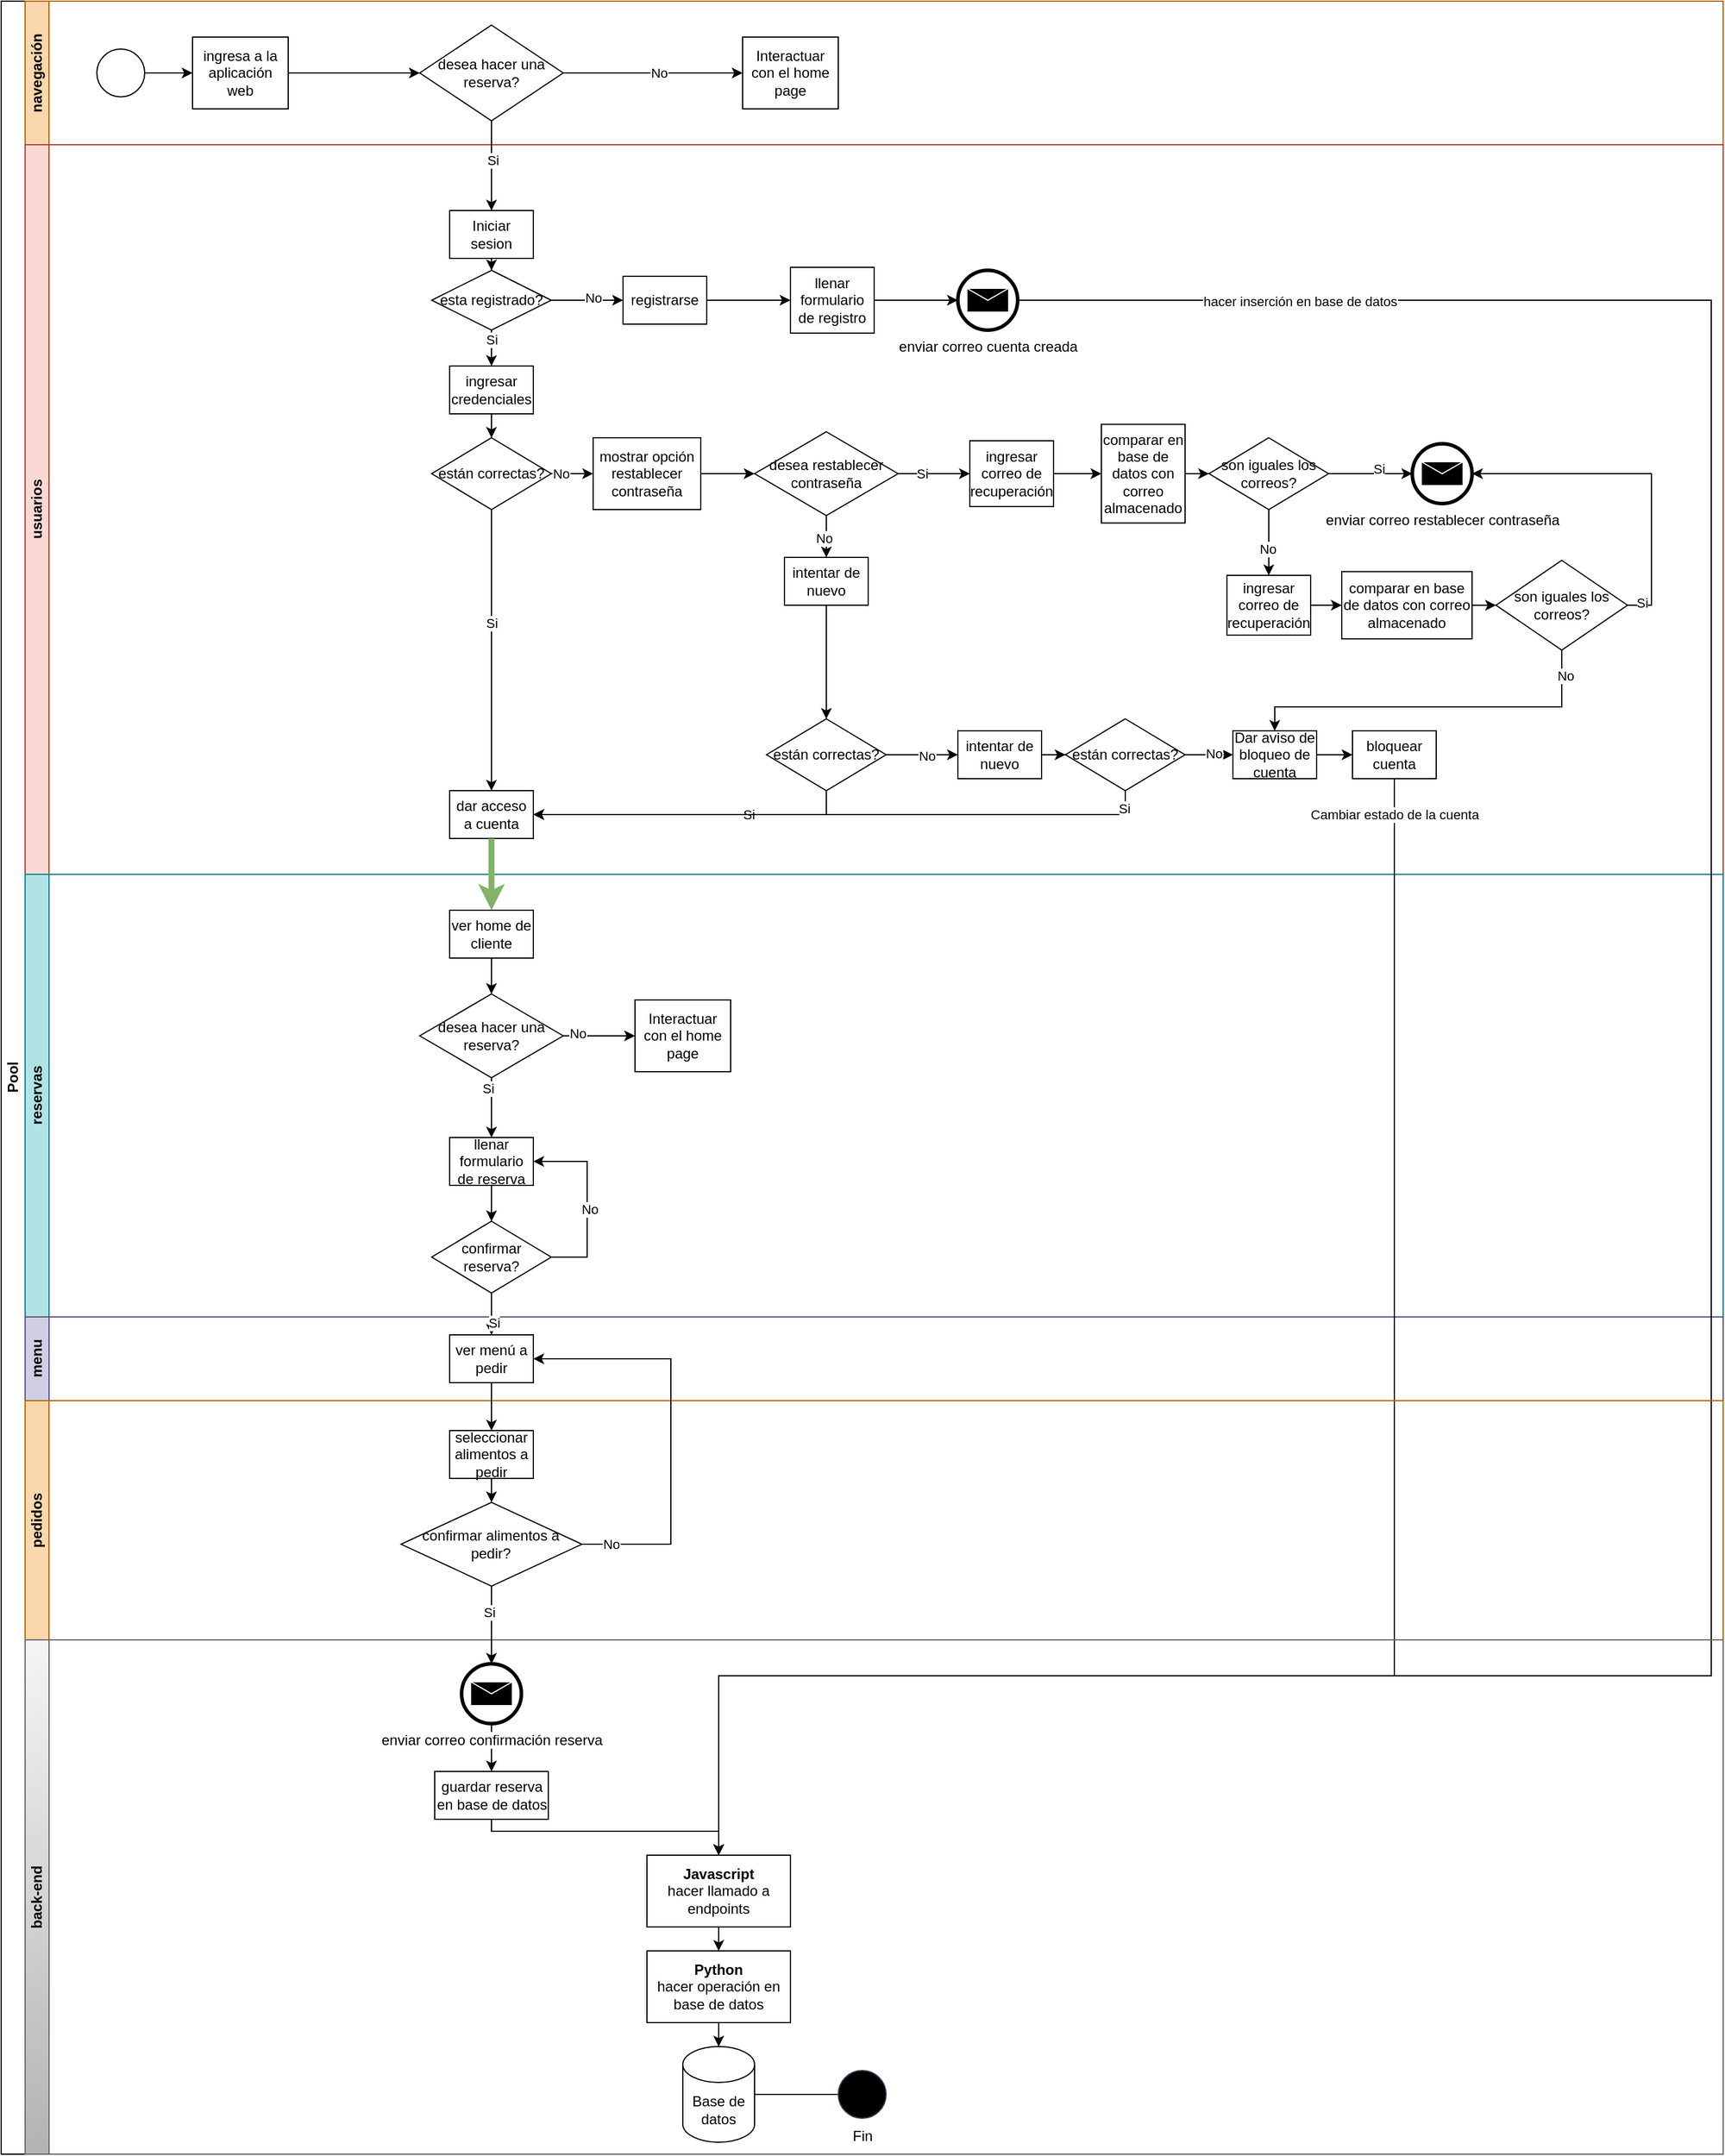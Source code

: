 <mxfile version="28.2.4">
  <diagram id="prtHgNgQTEPvFCAcTncT" name="Page-1">
    <mxGraphModel dx="1426" dy="777" grid="1" gridSize="10" guides="1" tooltips="1" connect="1" arrows="1" fold="1" page="1" pageScale="1" pageWidth="827" pageHeight="1169" math="0" shadow="0">
      <root>
        <mxCell id="0" />
        <mxCell id="1" parent="0" />
        <mxCell id="dNxyNK7c78bLwvsdeMH5-19" value="Pool" style="swimlane;html=1;childLayout=stackLayout;resizeParent=1;resizeParentMax=0;horizontal=0;startSize=20;horizontalStack=0;" parent="1" vertex="1">
          <mxGeometry x="120" y="120" width="1440" height="1800" as="geometry" />
        </mxCell>
        <mxCell id="ywrgJnL7qFkODdHu3iPD-23" value="navegación" style="swimlane;horizontal=0;whiteSpace=wrap;html=1;startSize=20;fillColor=#fad7ac;strokeColor=#b46504;" vertex="1" parent="dNxyNK7c78bLwvsdeMH5-19">
          <mxGeometry x="20" width="1420" height="120" as="geometry" />
        </mxCell>
        <mxCell id="dNxyNK7c78bLwvsdeMH5-23" value="" style="ellipse;whiteSpace=wrap;html=1;" parent="ywrgJnL7qFkODdHu3iPD-23" vertex="1">
          <mxGeometry x="60" y="40" width="40" height="40" as="geometry" />
        </mxCell>
        <mxCell id="aqeAbEM15n-GIASS6CCU-1" value="" style="edgeStyle=orthogonalEdgeStyle;rounded=0;orthogonalLoop=1;jettySize=auto;html=1;endArrow=classic;endFill=1;exitX=1;exitY=0.5;exitDx=0;exitDy=0;entryX=0;entryY=0.5;entryDx=0;entryDy=0;" parent="ywrgJnL7qFkODdHu3iPD-23" source="dNxyNK7c78bLwvsdeMH5-23" target="aqeAbEM15n-GIASS6CCU-2" edge="1">
          <mxGeometry relative="1" as="geometry">
            <mxPoint x="200" y="60" as="sourcePoint" />
            <mxPoint x="260" y="60" as="targetPoint" />
          </mxGeometry>
        </mxCell>
        <mxCell id="aqeAbEM15n-GIASS6CCU-2" value="ingresa a la aplicación web" style="rounded=0;whiteSpace=wrap;html=1;fontFamily=Helvetica;fontSize=12;fontColor=#000000;align=center;" parent="ywrgJnL7qFkODdHu3iPD-23" vertex="1">
          <mxGeometry x="140" y="30" width="80" height="60" as="geometry" />
        </mxCell>
        <mxCell id="aqeAbEM15n-GIASS6CCU-4" value="desea hacer una reserva?" style="rhombus;whiteSpace=wrap;html=1;fontFamily=Helvetica;fontSize=12;fontColor=#000000;align=center;" parent="ywrgJnL7qFkODdHu3iPD-23" vertex="1">
          <mxGeometry x="330" y="20" width="120" height="80" as="geometry" />
        </mxCell>
        <mxCell id="aqeAbEM15n-GIASS6CCU-5" style="edgeStyle=orthogonalEdgeStyle;rounded=0;orthogonalLoop=1;jettySize=auto;html=1;entryX=0;entryY=0.5;entryDx=0;entryDy=0;" parent="ywrgJnL7qFkODdHu3iPD-23" source="aqeAbEM15n-GIASS6CCU-2" target="aqeAbEM15n-GIASS6CCU-4" edge="1">
          <mxGeometry relative="1" as="geometry" />
        </mxCell>
        <mxCell id="aqeAbEM15n-GIASS6CCU-11" value="Interactuar con el home page" style="rounded=0;whiteSpace=wrap;html=1;fontFamily=Helvetica;fontSize=12;fontColor=#000000;align=center;" parent="ywrgJnL7qFkODdHu3iPD-23" vertex="1">
          <mxGeometry x="600" y="30" width="80" height="60" as="geometry" />
        </mxCell>
        <mxCell id="aqeAbEM15n-GIASS6CCU-6" style="edgeStyle=orthogonalEdgeStyle;rounded=0;orthogonalLoop=1;jettySize=auto;html=1;entryX=0;entryY=0.5;entryDx=0;entryDy=0;" parent="ywrgJnL7qFkODdHu3iPD-23" source="aqeAbEM15n-GIASS6CCU-4" edge="1" target="aqeAbEM15n-GIASS6CCU-11">
          <mxGeometry relative="1" as="geometry">
            <mxPoint x="490" y="60" as="targetPoint" />
          </mxGeometry>
        </mxCell>
        <mxCell id="aqeAbEM15n-GIASS6CCU-7" value="No" style="edgeLabel;html=1;align=center;verticalAlign=middle;resizable=0;points=[];" parent="aqeAbEM15n-GIASS6CCU-6" vertex="1" connectable="0">
          <mxGeometry x="0.069" relative="1" as="geometry">
            <mxPoint as="offset" />
          </mxGeometry>
        </mxCell>
        <mxCell id="dNxyNK7c78bLwvsdeMH5-20" value="usuarios" style="swimlane;html=1;startSize=20;horizontal=0;fillColor=#fad9d5;strokeColor=#ae4132;" parent="dNxyNK7c78bLwvsdeMH5-19" vertex="1">
          <mxGeometry x="20" y="120" width="1420" height="610" as="geometry" />
        </mxCell>
        <mxCell id="ywrgJnL7qFkODdHu3iPD-82" value="enviar correo cuenta creada" style="points=[[0.145,0.145,0],[0.5,0,0],[0.855,0.145,0],[1,0.5,0],[0.855,0.855,0],[0.5,1,0],[0.145,0.855,0],[0,0.5,0]];shape=mxgraph.bpmn.event;html=1;verticalLabelPosition=bottom;labelBackgroundColor=#ffffff;verticalAlign=top;align=center;perimeter=ellipsePerimeter;outlineConnect=0;aspect=fixed;outline=end;symbol=message;" vertex="1" parent="dNxyNK7c78bLwvsdeMH5-20">
          <mxGeometry x="780" y="105" width="50" height="50" as="geometry" />
        </mxCell>
        <mxCell id="aqeAbEM15n-GIASS6CCU-24" value="llenar formulario de registro" style="rounded=0;whiteSpace=wrap;html=1;fontFamily=Helvetica;fontSize=12;fontColor=#000000;align=center;" parent="dNxyNK7c78bLwvsdeMH5-20" vertex="1">
          <mxGeometry x="640" y="102.5" width="70" height="55" as="geometry" />
        </mxCell>
        <mxCell id="ywrgJnL7qFkODdHu3iPD-83" style="edgeStyle=orthogonalEdgeStyle;rounded=0;orthogonalLoop=1;jettySize=auto;html=1;entryX=0;entryY=0.5;entryDx=0;entryDy=0;entryPerimeter=0;" edge="1" parent="dNxyNK7c78bLwvsdeMH5-20" source="aqeAbEM15n-GIASS6CCU-24" target="ywrgJnL7qFkODdHu3iPD-82">
          <mxGeometry relative="1" as="geometry" />
        </mxCell>
        <mxCell id="ywrgJnL7qFkODdHu3iPD-134" style="edgeStyle=orthogonalEdgeStyle;rounded=0;orthogonalLoop=1;jettySize=auto;html=1;entryX=0;entryY=0.5;entryDx=0;entryDy=0;" edge="1" parent="dNxyNK7c78bLwvsdeMH5-20" source="aqeAbEM15n-GIASS6CCU-29" target="ywrgJnL7qFkODdHu3iPD-133">
          <mxGeometry relative="1" as="geometry" />
        </mxCell>
        <mxCell id="ywrgJnL7qFkODdHu3iPD-136" style="edgeStyle=orthogonalEdgeStyle;rounded=0;orthogonalLoop=1;jettySize=auto;html=1;entryX=0.5;entryY=0;entryDx=0;entryDy=0;" edge="1" parent="dNxyNK7c78bLwvsdeMH5-20" source="ywrgJnL7qFkODdHu3iPD-133" target="ywrgJnL7qFkODdHu3iPD-135">
          <mxGeometry relative="1" as="geometry" />
        </mxCell>
        <mxCell id="ywrgJnL7qFkODdHu3iPD-137" value="No" style="edgeLabel;html=1;align=center;verticalAlign=middle;resizable=0;points=[];" vertex="1" connectable="0" parent="ywrgJnL7qFkODdHu3iPD-136">
          <mxGeometry x="0.28" y="-2" relative="1" as="geometry">
            <mxPoint as="offset" />
          </mxGeometry>
        </mxCell>
        <mxCell id="ywrgJnL7qFkODdHu3iPD-139" style="edgeStyle=orthogonalEdgeStyle;rounded=0;orthogonalLoop=1;jettySize=auto;html=1;entryX=0;entryY=0.5;entryDx=0;entryDy=0;" edge="1" parent="dNxyNK7c78bLwvsdeMH5-20" source="ywrgJnL7qFkODdHu3iPD-133" target="ywrgJnL7qFkODdHu3iPD-138">
          <mxGeometry relative="1" as="geometry" />
        </mxCell>
        <mxCell id="ywrgJnL7qFkODdHu3iPD-140" value="Si" style="edgeLabel;html=1;align=center;verticalAlign=middle;resizable=0;points=[];" vertex="1" connectable="0" parent="ywrgJnL7qFkODdHu3iPD-139">
          <mxGeometry x="-0.333" relative="1" as="geometry">
            <mxPoint as="offset" />
          </mxGeometry>
        </mxCell>
        <mxCell id="ywrgJnL7qFkODdHu3iPD-133" value="desea restablecer contraseña" style="rhombus;whiteSpace=wrap;html=1;fontFamily=Helvetica;fontSize=12;fontColor=#000000;align=center;" vertex="1" parent="dNxyNK7c78bLwvsdeMH5-20">
          <mxGeometry x="610" y="240" width="120" height="70" as="geometry" />
        </mxCell>
        <mxCell id="ywrgJnL7qFkODdHu3iPD-141" style="edgeStyle=orthogonalEdgeStyle;rounded=0;orthogonalLoop=1;jettySize=auto;html=1;entryX=0.5;entryY=0;entryDx=0;entryDy=0;" edge="1" parent="dNxyNK7c78bLwvsdeMH5-20" source="ywrgJnL7qFkODdHu3iPD-135" target="aqeAbEM15n-GIASS6CCU-30">
          <mxGeometry relative="1" as="geometry" />
        </mxCell>
        <mxCell id="ywrgJnL7qFkODdHu3iPD-135" value="intentar de nuevo" style="rounded=0;whiteSpace=wrap;html=1;fontFamily=Helvetica;fontSize=12;fontColor=#000000;align=center;" vertex="1" parent="dNxyNK7c78bLwvsdeMH5-20">
          <mxGeometry x="635" y="345" width="70" height="40" as="geometry" />
        </mxCell>
        <mxCell id="ywrgJnL7qFkODdHu3iPD-145" style="edgeStyle=orthogonalEdgeStyle;rounded=0;orthogonalLoop=1;jettySize=auto;html=1;entryX=0;entryY=0.5;entryDx=0;entryDy=0;" edge="1" parent="dNxyNK7c78bLwvsdeMH5-20" source="ywrgJnL7qFkODdHu3iPD-138" target="ywrgJnL7qFkODdHu3iPD-144">
          <mxGeometry relative="1" as="geometry" />
        </mxCell>
        <mxCell id="ywrgJnL7qFkODdHu3iPD-138" value="ingresar correo de recuperación" style="rounded=0;whiteSpace=wrap;html=1;fontFamily=Helvetica;fontSize=12;fontColor=#000000;align=center;" vertex="1" parent="dNxyNK7c78bLwvsdeMH5-20">
          <mxGeometry x="790" y="247.5" width="70" height="55" as="geometry" />
        </mxCell>
        <mxCell id="aqeAbEM15n-GIASS6CCU-51" style="edgeStyle=orthogonalEdgeStyle;rounded=0;orthogonalLoop=1;jettySize=auto;html=1;" parent="dNxyNK7c78bLwvsdeMH5-20" source="aqeAbEM15n-GIASS6CCU-30" target="aqeAbEM15n-GIASS6CCU-35" edge="1">
          <mxGeometry relative="1" as="geometry" />
        </mxCell>
        <mxCell id="aqeAbEM15n-GIASS6CCU-52" value="No" style="edgeLabel;html=1;align=center;verticalAlign=middle;resizable=0;points=[];" parent="aqeAbEM15n-GIASS6CCU-51" vertex="1" connectable="0">
          <mxGeometry x="0.112" y="-1" relative="1" as="geometry">
            <mxPoint as="offset" />
          </mxGeometry>
        </mxCell>
        <mxCell id="aqeAbEM15n-GIASS6CCU-34" style="edgeStyle=orthogonalEdgeStyle;rounded=0;orthogonalLoop=1;jettySize=auto;html=1;entryX=0;entryY=0.5;entryDx=0;entryDy=0;" parent="dNxyNK7c78bLwvsdeMH5-20" source="aqeAbEM15n-GIASS6CCU-35" target="aqeAbEM15n-GIASS6CCU-36" edge="1">
          <mxGeometry relative="1" as="geometry" />
        </mxCell>
        <mxCell id="aqeAbEM15n-GIASS6CCU-56" style="edgeStyle=orthogonalEdgeStyle;rounded=0;orthogonalLoop=1;jettySize=auto;html=1;" parent="dNxyNK7c78bLwvsdeMH5-20" source="aqeAbEM15n-GIASS6CCU-36" target="aqeAbEM15n-GIASS6CCU-55" edge="1">
          <mxGeometry relative="1" as="geometry" />
        </mxCell>
        <mxCell id="aqeAbEM15n-GIASS6CCU-57" value="No" style="edgeLabel;html=1;align=center;verticalAlign=middle;resizable=0;points=[];" parent="aqeAbEM15n-GIASS6CCU-56" vertex="1" connectable="0">
          <mxGeometry x="0.191" y="1" relative="1" as="geometry">
            <mxPoint as="offset" />
          </mxGeometry>
        </mxCell>
        <mxCell id="aqeAbEM15n-GIASS6CCU-61" style="edgeStyle=orthogonalEdgeStyle;rounded=0;orthogonalLoop=1;jettySize=auto;html=1;entryX=0;entryY=0.5;entryDx=0;entryDy=0;" parent="dNxyNK7c78bLwvsdeMH5-20" source="aqeAbEM15n-GIASS6CCU-55" target="aqeAbEM15n-GIASS6CCU-60" edge="1">
          <mxGeometry relative="1" as="geometry" />
        </mxCell>
        <mxCell id="aqeAbEM15n-GIASS6CCU-30" value="están correctas?" style="rhombus;whiteSpace=wrap;html=1;fontFamily=Helvetica;fontSize=12;fontColor=#000000;align=center;" parent="dNxyNK7c78bLwvsdeMH5-20" vertex="1">
          <mxGeometry x="620" y="480" width="100" height="60" as="geometry" />
        </mxCell>
        <mxCell id="aqeAbEM15n-GIASS6CCU-35" value="intentar de nuevo" style="rounded=0;whiteSpace=wrap;html=1;fontFamily=Helvetica;fontSize=12;fontColor=#000000;align=center;" parent="dNxyNK7c78bLwvsdeMH5-20" vertex="1">
          <mxGeometry x="780" y="490" width="70" height="40" as="geometry" />
        </mxCell>
        <mxCell id="aqeAbEM15n-GIASS6CCU-36" value="están correctas?" style="rhombus;whiteSpace=wrap;html=1;fontFamily=Helvetica;fontSize=12;fontColor=#000000;align=center;" parent="dNxyNK7c78bLwvsdeMH5-20" vertex="1">
          <mxGeometry x="870" y="480" width="100" height="60" as="geometry" />
        </mxCell>
        <mxCell id="aqeAbEM15n-GIASS6CCU-55" value="Dar aviso de bloqueo de cuenta" style="rounded=0;whiteSpace=wrap;html=1;fontFamily=Helvetica;fontSize=12;fontColor=#000000;align=center;" parent="dNxyNK7c78bLwvsdeMH5-20" vertex="1">
          <mxGeometry x="1010" y="490" width="70" height="40" as="geometry" />
        </mxCell>
        <mxCell id="aqeAbEM15n-GIASS6CCU-60" value="bloquear cuenta" style="rounded=0;whiteSpace=wrap;html=1;fontFamily=Helvetica;fontSize=12;fontColor=#000000;align=center;" parent="dNxyNK7c78bLwvsdeMH5-20" vertex="1">
          <mxGeometry x="1110" y="490" width="70" height="40" as="geometry" />
        </mxCell>
        <mxCell id="aqeAbEM15n-GIASS6CCU-29" value="mostrar opción restablecer contraseña" style="rounded=0;whiteSpace=wrap;html=1;fontFamily=Helvetica;fontSize=12;fontColor=#000000;align=center;" parent="dNxyNK7c78bLwvsdeMH5-20" vertex="1">
          <mxGeometry x="475" y="245" width="90" height="60" as="geometry" />
        </mxCell>
        <mxCell id="aqeAbEM15n-GIASS6CCU-15" style="edgeStyle=orthogonalEdgeStyle;rounded=0;orthogonalLoop=1;jettySize=auto;html=1;entryX=0.5;entryY=0;entryDx=0;entryDy=0;" parent="dNxyNK7c78bLwvsdeMH5-20" source="aqeAbEM15n-GIASS6CCU-12" target="aqeAbEM15n-GIASS6CCU-14" edge="1">
          <mxGeometry relative="1" as="geometry" />
        </mxCell>
        <mxCell id="aqeAbEM15n-GIASS6CCU-12" value="Iniciar sesion" style="rounded=0;whiteSpace=wrap;html=1;fontFamily=Helvetica;fontSize=12;fontColor=#000000;align=center;" parent="dNxyNK7c78bLwvsdeMH5-20" vertex="1">
          <mxGeometry x="355" y="55" width="70" height="40" as="geometry" />
        </mxCell>
        <mxCell id="aqeAbEM15n-GIASS6CCU-16" style="edgeStyle=orthogonalEdgeStyle;rounded=0;orthogonalLoop=1;jettySize=auto;html=1;entryX=0;entryY=0.5;entryDx=0;entryDy=0;" parent="dNxyNK7c78bLwvsdeMH5-20" source="aqeAbEM15n-GIASS6CCU-14" target="aqeAbEM15n-GIASS6CCU-23" edge="1">
          <mxGeometry relative="1" as="geometry">
            <mxPoint x="490" y="130" as="targetPoint" />
          </mxGeometry>
        </mxCell>
        <mxCell id="aqeAbEM15n-GIASS6CCU-17" value="No" style="edgeLabel;html=1;align=center;verticalAlign=middle;resizable=0;points=[];" parent="aqeAbEM15n-GIASS6CCU-16" vertex="1" connectable="0">
          <mxGeometry x="0.158" y="2" relative="1" as="geometry">
            <mxPoint as="offset" />
          </mxGeometry>
        </mxCell>
        <mxCell id="aqeAbEM15n-GIASS6CCU-18" style="edgeStyle=orthogonalEdgeStyle;rounded=0;orthogonalLoop=1;jettySize=auto;html=1;" parent="dNxyNK7c78bLwvsdeMH5-20" source="aqeAbEM15n-GIASS6CCU-14" edge="1">
          <mxGeometry relative="1" as="geometry">
            <mxPoint x="390" y="185.0" as="targetPoint" />
          </mxGeometry>
        </mxCell>
        <mxCell id="aqeAbEM15n-GIASS6CCU-19" value="Si" style="edgeLabel;html=1;align=center;verticalAlign=middle;resizable=0;points=[];" parent="aqeAbEM15n-GIASS6CCU-18" vertex="1" connectable="0">
          <mxGeometry x="-0.499" relative="1" as="geometry">
            <mxPoint as="offset" />
          </mxGeometry>
        </mxCell>
        <mxCell id="aqeAbEM15n-GIASS6CCU-14" value="esta registrado?" style="rhombus;whiteSpace=wrap;html=1;fontFamily=Helvetica;fontSize=12;fontColor=#000000;align=center;" parent="dNxyNK7c78bLwvsdeMH5-20" vertex="1">
          <mxGeometry x="340" y="105" width="100" height="50" as="geometry" />
        </mxCell>
        <mxCell id="aqeAbEM15n-GIASS6CCU-22" style="edgeStyle=orthogonalEdgeStyle;rounded=0;orthogonalLoop=1;jettySize=auto;html=1;entryX=0.5;entryY=0;entryDx=0;entryDy=0;" parent="dNxyNK7c78bLwvsdeMH5-20" source="aqeAbEM15n-GIASS6CCU-20" target="aqeAbEM15n-GIASS6CCU-21" edge="1">
          <mxGeometry relative="1" as="geometry" />
        </mxCell>
        <mxCell id="aqeAbEM15n-GIASS6CCU-20" value="ingresar credenciales" style="rounded=0;whiteSpace=wrap;html=1;fontFamily=Helvetica;fontSize=12;fontColor=#000000;align=center;" parent="dNxyNK7c78bLwvsdeMH5-20" vertex="1">
          <mxGeometry x="355" y="185" width="70" height="40" as="geometry" />
        </mxCell>
        <mxCell id="aqeAbEM15n-GIASS6CCU-21" value="están correctas?" style="rhombus;whiteSpace=wrap;html=1;fontFamily=Helvetica;fontSize=12;fontColor=#000000;align=center;" parent="dNxyNK7c78bLwvsdeMH5-20" vertex="1">
          <mxGeometry x="340" y="245" width="100" height="60" as="geometry" />
        </mxCell>
        <mxCell id="aqeAbEM15n-GIASS6CCU-23" value="registrarse" style="rounded=0;whiteSpace=wrap;html=1;fontFamily=Helvetica;fontSize=12;fontColor=#000000;align=center;" parent="dNxyNK7c78bLwvsdeMH5-20" vertex="1">
          <mxGeometry x="500" y="110" width="70" height="40" as="geometry" />
        </mxCell>
        <mxCell id="aqeAbEM15n-GIASS6CCU-25" style="edgeStyle=orthogonalEdgeStyle;rounded=0;orthogonalLoop=1;jettySize=auto;html=1;entryX=0;entryY=0.5;entryDx=0;entryDy=0;" parent="dNxyNK7c78bLwvsdeMH5-20" source="aqeAbEM15n-GIASS6CCU-23" target="aqeAbEM15n-GIASS6CCU-24" edge="1">
          <mxGeometry relative="1" as="geometry" />
        </mxCell>
        <mxCell id="aqeAbEM15n-GIASS6CCU-48" style="edgeStyle=orthogonalEdgeStyle;rounded=0;orthogonalLoop=1;jettySize=auto;html=1;entryX=0;entryY=0.5;entryDx=0;entryDy=0;" parent="dNxyNK7c78bLwvsdeMH5-20" source="aqeAbEM15n-GIASS6CCU-21" target="aqeAbEM15n-GIASS6CCU-29" edge="1">
          <mxGeometry relative="1" as="geometry" />
        </mxCell>
        <mxCell id="aqeAbEM15n-GIASS6CCU-49" value="No" style="edgeLabel;html=1;align=center;verticalAlign=middle;resizable=0;points=[];" parent="aqeAbEM15n-GIASS6CCU-48" vertex="1" connectable="0">
          <mxGeometry x="-0.656" relative="1" as="geometry">
            <mxPoint as="offset" />
          </mxGeometry>
        </mxCell>
        <mxCell id="ywrgJnL7qFkODdHu3iPD-151" style="edgeStyle=orthogonalEdgeStyle;rounded=0;orthogonalLoop=1;jettySize=auto;html=1;entryX=0;entryY=0.5;entryDx=0;entryDy=0;" edge="1" parent="dNxyNK7c78bLwvsdeMH5-20" source="ywrgJnL7qFkODdHu3iPD-144" target="ywrgJnL7qFkODdHu3iPD-146">
          <mxGeometry relative="1" as="geometry" />
        </mxCell>
        <mxCell id="ywrgJnL7qFkODdHu3iPD-144" value="comparar en base de datos con correo almacenado" style="rounded=0;whiteSpace=wrap;html=1;fontFamily=Helvetica;fontSize=12;fontColor=#000000;align=center;" vertex="1" parent="dNxyNK7c78bLwvsdeMH5-20">
          <mxGeometry x="900" y="233.75" width="70" height="82.5" as="geometry" />
        </mxCell>
        <mxCell id="aqeAbEM15n-GIASS6CCU-43" value="dar acceso a cuenta" style="rounded=0;whiteSpace=wrap;html=1;fontFamily=Helvetica;fontSize=12;fontColor=#000000;align=center;" parent="dNxyNK7c78bLwvsdeMH5-20" vertex="1">
          <mxGeometry x="355" y="540" width="70" height="40" as="geometry" />
        </mxCell>
        <mxCell id="aqeAbEM15n-GIASS6CCU-45" style="edgeStyle=orthogonalEdgeStyle;rounded=0;orthogonalLoop=1;jettySize=auto;html=1;entryX=1;entryY=0.5;entryDx=0;entryDy=0;exitX=0.5;exitY=1;exitDx=0;exitDy=0;" parent="dNxyNK7c78bLwvsdeMH5-20" source="aqeAbEM15n-GIASS6CCU-30" target="aqeAbEM15n-GIASS6CCU-43" edge="1">
          <mxGeometry relative="1" as="geometry">
            <Array as="points">
              <mxPoint x="670" y="560" />
            </Array>
          </mxGeometry>
        </mxCell>
        <mxCell id="aqeAbEM15n-GIASS6CCU-50" value="Si" style="edgeLabel;html=1;align=center;verticalAlign=middle;resizable=0;points=[];" parent="aqeAbEM15n-GIASS6CCU-45" vertex="1" connectable="0">
          <mxGeometry x="-0.359" relative="1" as="geometry">
            <mxPoint as="offset" />
          </mxGeometry>
        </mxCell>
        <mxCell id="aqeAbEM15n-GIASS6CCU-53" style="edgeStyle=orthogonalEdgeStyle;rounded=0;orthogonalLoop=1;jettySize=auto;html=1;entryX=1;entryY=0.5;entryDx=0;entryDy=0;exitX=0.5;exitY=1;exitDx=0;exitDy=0;" parent="dNxyNK7c78bLwvsdeMH5-20" source="aqeAbEM15n-GIASS6CCU-36" target="aqeAbEM15n-GIASS6CCU-43" edge="1">
          <mxGeometry relative="1" as="geometry">
            <Array as="points">
              <mxPoint x="920" y="560" />
            </Array>
          </mxGeometry>
        </mxCell>
        <mxCell id="ywrgJnL7qFkODdHu3iPD-152" value="Si" style="edgeLabel;html=1;align=center;verticalAlign=middle;resizable=0;points=[];" vertex="1" connectable="0" parent="aqeAbEM15n-GIASS6CCU-53">
          <mxGeometry x="-0.943" y="-1" relative="1" as="geometry">
            <mxPoint as="offset" />
          </mxGeometry>
        </mxCell>
        <mxCell id="aqeAbEM15n-GIASS6CCU-46" style="edgeStyle=orthogonalEdgeStyle;rounded=0;orthogonalLoop=1;jettySize=auto;html=1;entryX=0.5;entryY=0;entryDx=0;entryDy=0;" parent="dNxyNK7c78bLwvsdeMH5-20" source="aqeAbEM15n-GIASS6CCU-21" target="aqeAbEM15n-GIASS6CCU-43" edge="1">
          <mxGeometry relative="1" as="geometry" />
        </mxCell>
        <mxCell id="aqeAbEM15n-GIASS6CCU-47" value="Si" style="edgeLabel;html=1;align=center;verticalAlign=middle;resizable=0;points=[];" parent="aqeAbEM15n-GIASS6CCU-46" vertex="1" connectable="0">
          <mxGeometry x="-0.196" relative="1" as="geometry">
            <mxPoint as="offset" />
          </mxGeometry>
        </mxCell>
        <mxCell id="ywrgJnL7qFkODdHu3iPD-154" style="edgeStyle=orthogonalEdgeStyle;rounded=0;orthogonalLoop=1;jettySize=auto;html=1;entryX=0.5;entryY=0;entryDx=0;entryDy=0;" edge="1" parent="dNxyNK7c78bLwvsdeMH5-20" source="ywrgJnL7qFkODdHu3iPD-146" target="ywrgJnL7qFkODdHu3iPD-153">
          <mxGeometry relative="1" as="geometry" />
        </mxCell>
        <mxCell id="ywrgJnL7qFkODdHu3iPD-155" value="No" style="edgeLabel;html=1;align=center;verticalAlign=middle;resizable=0;points=[];" vertex="1" connectable="0" parent="ywrgJnL7qFkODdHu3iPD-154">
          <mxGeometry x="0.2" y="-1" relative="1" as="geometry">
            <mxPoint as="offset" />
          </mxGeometry>
        </mxCell>
        <mxCell id="ywrgJnL7qFkODdHu3iPD-146" value="son iguales los correos?" style="rhombus;whiteSpace=wrap;html=1;fontFamily=Helvetica;fontSize=12;fontColor=#000000;align=center;" vertex="1" parent="dNxyNK7c78bLwvsdeMH5-20">
          <mxGeometry x="990" y="245" width="100" height="60" as="geometry" />
        </mxCell>
        <mxCell id="ywrgJnL7qFkODdHu3iPD-148" value="enviar correo restablecer contraseña" style="points=[[0.145,0.145,0],[0.5,0,0],[0.855,0.145,0],[1,0.5,0],[0.855,0.855,0],[0.5,1,0],[0.145,0.855,0],[0,0.5,0]];shape=mxgraph.bpmn.event;html=1;verticalLabelPosition=bottom;labelBackgroundColor=#ffffff;verticalAlign=top;align=center;perimeter=ellipsePerimeter;outlineConnect=0;aspect=fixed;outline=end;symbol=message;" vertex="1" parent="dNxyNK7c78bLwvsdeMH5-20">
          <mxGeometry x="1160" y="250" width="50" height="50" as="geometry" />
        </mxCell>
        <mxCell id="ywrgJnL7qFkODdHu3iPD-149" style="edgeStyle=orthogonalEdgeStyle;rounded=0;orthogonalLoop=1;jettySize=auto;html=1;entryX=0;entryY=0.5;entryDx=0;entryDy=0;entryPerimeter=0;" edge="1" parent="dNxyNK7c78bLwvsdeMH5-20" source="ywrgJnL7qFkODdHu3iPD-146" target="ywrgJnL7qFkODdHu3iPD-148">
          <mxGeometry relative="1" as="geometry" />
        </mxCell>
        <mxCell id="ywrgJnL7qFkODdHu3iPD-150" value="Si" style="edgeLabel;html=1;align=center;verticalAlign=middle;resizable=0;points=[];" vertex="1" connectable="0" parent="ywrgJnL7qFkODdHu3iPD-149">
          <mxGeometry x="0.2" y="5" relative="1" as="geometry">
            <mxPoint y="1" as="offset" />
          </mxGeometry>
        </mxCell>
        <mxCell id="ywrgJnL7qFkODdHu3iPD-158" style="edgeStyle=orthogonalEdgeStyle;rounded=0;orthogonalLoop=1;jettySize=auto;html=1;entryX=0;entryY=0.5;entryDx=0;entryDy=0;" edge="1" parent="dNxyNK7c78bLwvsdeMH5-20" source="ywrgJnL7qFkODdHu3iPD-153" target="ywrgJnL7qFkODdHu3iPD-157">
          <mxGeometry relative="1" as="geometry" />
        </mxCell>
        <mxCell id="ywrgJnL7qFkODdHu3iPD-153" value="ingresar correo de recuperación" style="rounded=0;whiteSpace=wrap;html=1;fontFamily=Helvetica;fontSize=12;fontColor=#000000;align=center;" vertex="1" parent="dNxyNK7c78bLwvsdeMH5-20">
          <mxGeometry x="1005" y="360" width="70" height="50" as="geometry" />
        </mxCell>
        <mxCell id="ywrgJnL7qFkODdHu3iPD-160" style="edgeStyle=orthogonalEdgeStyle;rounded=0;orthogonalLoop=1;jettySize=auto;html=1;entryX=0;entryY=0.5;entryDx=0;entryDy=0;" edge="1" parent="dNxyNK7c78bLwvsdeMH5-20" source="ywrgJnL7qFkODdHu3iPD-157" target="ywrgJnL7qFkODdHu3iPD-159">
          <mxGeometry relative="1" as="geometry" />
        </mxCell>
        <mxCell id="ywrgJnL7qFkODdHu3iPD-157" value="comparar en base de datos con correo almacenado" style="rounded=0;whiteSpace=wrap;html=1;fontFamily=Helvetica;fontSize=12;fontColor=#000000;align=center;" vertex="1" parent="dNxyNK7c78bLwvsdeMH5-20">
          <mxGeometry x="1101" y="356.87" width="109" height="56.25" as="geometry" />
        </mxCell>
        <mxCell id="ywrgJnL7qFkODdHu3iPD-161" style="edgeStyle=orthogonalEdgeStyle;rounded=0;orthogonalLoop=1;jettySize=auto;html=1;entryX=0.5;entryY=0;entryDx=0;entryDy=0;exitX=0.5;exitY=1;exitDx=0;exitDy=0;" edge="1" parent="dNxyNK7c78bLwvsdeMH5-20" source="ywrgJnL7qFkODdHu3iPD-159" target="aqeAbEM15n-GIASS6CCU-55">
          <mxGeometry relative="1" as="geometry">
            <Array as="points">
              <mxPoint x="1285" y="470" />
              <mxPoint x="1045" y="470" />
            </Array>
          </mxGeometry>
        </mxCell>
        <mxCell id="ywrgJnL7qFkODdHu3iPD-162" value="No" style="edgeLabel;html=1;align=center;verticalAlign=middle;resizable=0;points=[];" vertex="1" connectable="0" parent="ywrgJnL7qFkODdHu3iPD-161">
          <mxGeometry x="-0.861" y="3" relative="1" as="geometry">
            <mxPoint as="offset" />
          </mxGeometry>
        </mxCell>
        <mxCell id="ywrgJnL7qFkODdHu3iPD-159" value="son iguales los correos?" style="rhombus;whiteSpace=wrap;html=1;fontFamily=Helvetica;fontSize=12;fontColor=#000000;align=center;" vertex="1" parent="dNxyNK7c78bLwvsdeMH5-20">
          <mxGeometry x="1230" y="347.49" width="110" height="75.01" as="geometry" />
        </mxCell>
        <mxCell id="ywrgJnL7qFkODdHu3iPD-163" style="edgeStyle=orthogonalEdgeStyle;rounded=0;orthogonalLoop=1;jettySize=auto;html=1;entryX=1;entryY=0.5;entryDx=0;entryDy=0;entryPerimeter=0;exitX=1;exitY=0.5;exitDx=0;exitDy=0;" edge="1" parent="dNxyNK7c78bLwvsdeMH5-20" source="ywrgJnL7qFkODdHu3iPD-159" target="ywrgJnL7qFkODdHu3iPD-148">
          <mxGeometry relative="1" as="geometry">
            <Array as="points">
              <mxPoint x="1360" y="385" />
              <mxPoint x="1360" y="275" />
            </Array>
          </mxGeometry>
        </mxCell>
        <mxCell id="ywrgJnL7qFkODdHu3iPD-164" value="Si" style="edgeLabel;html=1;align=center;verticalAlign=middle;resizable=0;points=[];" vertex="1" connectable="0" parent="ywrgJnL7qFkODdHu3iPD-163">
          <mxGeometry x="-0.918" y="2" relative="1" as="geometry">
            <mxPoint as="offset" />
          </mxGeometry>
        </mxCell>
        <mxCell id="dNxyNK7c78bLwvsdeMH5-21" value="reservas" style="swimlane;html=1;startSize=20;horizontal=0;fillColor=#b0e3e6;strokeColor=#0e8088;" parent="dNxyNK7c78bLwvsdeMH5-19" vertex="1">
          <mxGeometry x="20" y="730" width="1420" height="370" as="geometry" />
        </mxCell>
        <mxCell id="aqeAbEM15n-GIASS6CCU-67" style="edgeStyle=orthogonalEdgeStyle;rounded=0;orthogonalLoop=1;jettySize=auto;html=1;entryX=0;entryY=0.5;entryDx=0;entryDy=0;" parent="dNxyNK7c78bLwvsdeMH5-21" source="aqeAbEM15n-GIASS6CCU-63" target="aqeAbEM15n-GIASS6CCU-66" edge="1">
          <mxGeometry relative="1" as="geometry" />
        </mxCell>
        <mxCell id="ywrgJnL7qFkODdHu3iPD-167" value="No" style="edgeLabel;html=1;align=center;verticalAlign=middle;resizable=0;points=[];" vertex="1" connectable="0" parent="aqeAbEM15n-GIASS6CCU-67">
          <mxGeometry x="-0.6" y="2" relative="1" as="geometry">
            <mxPoint as="offset" />
          </mxGeometry>
        </mxCell>
        <mxCell id="aqeAbEM15n-GIASS6CCU-72" style="edgeStyle=orthogonalEdgeStyle;rounded=0;orthogonalLoop=1;jettySize=auto;html=1;" parent="dNxyNK7c78bLwvsdeMH5-21" source="aqeAbEM15n-GIASS6CCU-63" target="aqeAbEM15n-GIASS6CCU-69" edge="1">
          <mxGeometry relative="1" as="geometry" />
        </mxCell>
        <mxCell id="ywrgJnL7qFkODdHu3iPD-21" value="Si" style="edgeLabel;html=1;align=center;verticalAlign=middle;resizable=0;points=[];" vertex="1" connectable="0" parent="aqeAbEM15n-GIASS6CCU-72">
          <mxGeometry x="-0.64" y="-3" relative="1" as="geometry">
            <mxPoint as="offset" />
          </mxGeometry>
        </mxCell>
        <mxCell id="aqeAbEM15n-GIASS6CCU-63" value="desea hacer una reserva?" style="rhombus;whiteSpace=wrap;html=1;fontFamily=Helvetica;fontSize=12;fontColor=#000000;align=center;" parent="dNxyNK7c78bLwvsdeMH5-21" vertex="1">
          <mxGeometry x="330" y="100" width="120" height="70" as="geometry" />
        </mxCell>
        <mxCell id="aqeAbEM15n-GIASS6CCU-66" value="Interactuar con el home page" style="rounded=0;whiteSpace=wrap;html=1;fontFamily=Helvetica;fontSize=12;fontColor=#000000;align=center;" parent="dNxyNK7c78bLwvsdeMH5-21" vertex="1">
          <mxGeometry x="510" y="105" width="80" height="60" as="geometry" />
        </mxCell>
        <mxCell id="aqeAbEM15n-GIASS6CCU-73" style="edgeStyle=orthogonalEdgeStyle;rounded=0;orthogonalLoop=1;jettySize=auto;html=1;entryX=0.5;entryY=0;entryDx=0;entryDy=0;" parent="dNxyNK7c78bLwvsdeMH5-21" source="aqeAbEM15n-GIASS6CCU-69" target="aqeAbEM15n-GIASS6CCU-71" edge="1">
          <mxGeometry relative="1" as="geometry" />
        </mxCell>
        <mxCell id="aqeAbEM15n-GIASS6CCU-69" value="llenar formulario de reserva" style="rounded=0;whiteSpace=wrap;html=1;fontFamily=Helvetica;fontSize=12;fontColor=#000000;align=center;" parent="dNxyNK7c78bLwvsdeMH5-21" vertex="1">
          <mxGeometry x="355" y="220" width="70" height="40" as="geometry" />
        </mxCell>
        <mxCell id="aqeAbEM15n-GIASS6CCU-74" style="edgeStyle=orthogonalEdgeStyle;rounded=0;orthogonalLoop=1;jettySize=auto;html=1;entryX=1;entryY=0.5;entryDx=0;entryDy=0;" parent="dNxyNK7c78bLwvsdeMH5-21" source="aqeAbEM15n-GIASS6CCU-71" target="aqeAbEM15n-GIASS6CCU-69" edge="1">
          <mxGeometry relative="1" as="geometry">
            <Array as="points">
              <mxPoint x="470" y="320" />
              <mxPoint x="470" y="240" />
            </Array>
          </mxGeometry>
        </mxCell>
        <mxCell id="aqeAbEM15n-GIASS6CCU-75" value="No" style="edgeLabel;html=1;align=center;verticalAlign=middle;resizable=0;points=[];" parent="aqeAbEM15n-GIASS6CCU-74" vertex="1" connectable="0">
          <mxGeometry x="-0.092" y="-2" relative="1" as="geometry">
            <mxPoint as="offset" />
          </mxGeometry>
        </mxCell>
        <mxCell id="aqeAbEM15n-GIASS6CCU-71" value="confirmar reserva?" style="rhombus;whiteSpace=wrap;html=1;fontFamily=Helvetica;fontSize=12;fontColor=#000000;align=center;" parent="dNxyNK7c78bLwvsdeMH5-21" vertex="1">
          <mxGeometry x="340" y="290" width="100" height="60" as="geometry" />
        </mxCell>
        <mxCell id="ywrgJnL7qFkODdHu3iPD-73" style="edgeStyle=orthogonalEdgeStyle;rounded=0;orthogonalLoop=1;jettySize=auto;html=1;entryX=0.5;entryY=0;entryDx=0;entryDy=0;" edge="1" parent="dNxyNK7c78bLwvsdeMH5-21" source="ywrgJnL7qFkODdHu3iPD-72" target="aqeAbEM15n-GIASS6CCU-63">
          <mxGeometry relative="1" as="geometry" />
        </mxCell>
        <mxCell id="ywrgJnL7qFkODdHu3iPD-72" value="ver home de cliente" style="rounded=0;whiteSpace=wrap;html=1;fontFamily=Helvetica;fontSize=12;fontColor=#000000;align=center;" vertex="1" parent="dNxyNK7c78bLwvsdeMH5-21">
          <mxGeometry x="355" y="30" width="70" height="40" as="geometry" />
        </mxCell>
        <mxCell id="dNxyNK7c78bLwvsdeMH5-22" value="menu" style="swimlane;html=1;startSize=20;horizontal=0;fillColor=#d0cee2;strokeColor=#56517e;" parent="dNxyNK7c78bLwvsdeMH5-19" vertex="1">
          <mxGeometry x="20" y="1100" width="1420" height="70" as="geometry" />
        </mxCell>
        <mxCell id="ywrgJnL7qFkODdHu3iPD-2" value="ver menú a pedir" style="rounded=0;whiteSpace=wrap;html=1;fontFamily=Helvetica;fontSize=12;fontColor=#000000;align=center;" vertex="1" parent="dNxyNK7c78bLwvsdeMH5-22">
          <mxGeometry x="355" y="15" width="70" height="40" as="geometry" />
        </mxCell>
        <mxCell id="aqeAbEM15n-GIASS6CCU-89" style="edgeStyle=orthogonalEdgeStyle;rounded=0;orthogonalLoop=1;jettySize=auto;html=1;entryX=0.5;entryY=0;entryDx=0;entryDy=0;" parent="dNxyNK7c78bLwvsdeMH5-19" source="aqeAbEM15n-GIASS6CCU-60" target="ywrgJnL7qFkODdHu3iPD-16" edge="1">
          <mxGeometry relative="1" as="geometry">
            <Array as="points">
              <mxPoint x="1165" y="1400" />
              <mxPoint x="600" y="1400" />
            </Array>
            <mxPoint x="600" y="1150" as="targetPoint" />
          </mxGeometry>
        </mxCell>
        <mxCell id="ywrgJnL7qFkODdHu3iPD-166" value="Cambiar estado de la cuenta" style="edgeLabel;html=1;align=center;verticalAlign=middle;resizable=0;points=[];" vertex="1" connectable="0" parent="aqeAbEM15n-GIASS6CCU-89">
          <mxGeometry x="-0.96" relative="1" as="geometry">
            <mxPoint as="offset" />
          </mxGeometry>
        </mxCell>
        <mxCell id="aqeAbEM15n-GIASS6CCU-91" style="edgeStyle=orthogonalEdgeStyle;rounded=0;orthogonalLoop=1;jettySize=auto;html=1;entryX=0.5;entryY=0;entryDx=0;entryDy=0;exitX=1;exitY=0.5;exitDx=0;exitDy=0;exitPerimeter=0;" parent="dNxyNK7c78bLwvsdeMH5-19" source="ywrgJnL7qFkODdHu3iPD-82" target="ywrgJnL7qFkODdHu3iPD-16" edge="1">
          <mxGeometry relative="1" as="geometry">
            <Array as="points">
              <mxPoint x="1430" y="250" />
              <mxPoint x="1430" y="1400" />
              <mxPoint x="600" y="1400" />
            </Array>
            <mxPoint x="910" y="245" as="sourcePoint" />
            <mxPoint x="600" y="1150" as="targetPoint" />
          </mxGeometry>
        </mxCell>
        <mxCell id="aqeAbEM15n-GIASS6CCU-92" value="hacer inserción en base de datos" style="edgeLabel;html=1;align=center;verticalAlign=middle;resizable=0;points=[];" parent="aqeAbEM15n-GIASS6CCU-91" vertex="1" connectable="0">
          <mxGeometry x="-0.826" y="-1" relative="1" as="geometry">
            <mxPoint as="offset" />
          </mxGeometry>
        </mxCell>
        <mxCell id="ywrgJnL7qFkODdHu3iPD-3" value="pedidos" style="swimlane;horizontal=0;whiteSpace=wrap;html=1;startSize=20;fillColor=#fad7ac;strokeColor=#b46504;" vertex="1" parent="dNxyNK7c78bLwvsdeMH5-19">
          <mxGeometry x="20" y="1170" width="1420" height="200" as="geometry" />
        </mxCell>
        <mxCell id="ywrgJnL7qFkODdHu3iPD-12" style="edgeStyle=orthogonalEdgeStyle;rounded=0;orthogonalLoop=1;jettySize=auto;html=1;" edge="1" parent="ywrgJnL7qFkODdHu3iPD-3" source="ywrgJnL7qFkODdHu3iPD-4" target="ywrgJnL7qFkODdHu3iPD-7">
          <mxGeometry relative="1" as="geometry" />
        </mxCell>
        <mxCell id="ywrgJnL7qFkODdHu3iPD-4" value="seleccionar alimentos a pedir" style="rounded=0;whiteSpace=wrap;html=1;fontFamily=Helvetica;fontSize=12;fontColor=#000000;align=center;" vertex="1" parent="ywrgJnL7qFkODdHu3iPD-3">
          <mxGeometry x="355" y="25.02" width="70" height="40" as="geometry" />
        </mxCell>
        <mxCell id="ywrgJnL7qFkODdHu3iPD-7" value="confirmar&amp;nbsp;&lt;span style=&quot;color: light-dark(rgb(0, 0, 0), rgb(19, 19, 19)); background-color: transparent;&quot;&gt;alimentos a pedir?&lt;/span&gt;" style="rhombus;whiteSpace=wrap;html=1;" vertex="1" parent="ywrgJnL7qFkODdHu3iPD-3">
          <mxGeometry x="314.38" y="85.02" width="151.25" height="70" as="geometry" />
        </mxCell>
        <mxCell id="ywrgJnL7qFkODdHu3iPD-1" value="back-end" style="swimlane;horizontal=0;whiteSpace=wrap;html=1;startSize=20;fillColor=#f5f5f5;gradientColor=#b3b3b3;strokeColor=#666666;" vertex="1" parent="dNxyNK7c78bLwvsdeMH5-19">
          <mxGeometry x="20" y="1370" width="1420" height="430" as="geometry" />
        </mxCell>
        <mxCell id="ywrgJnL7qFkODdHu3iPD-80" style="edgeStyle=orthogonalEdgeStyle;rounded=0;orthogonalLoop=1;jettySize=auto;html=1;entryX=0.5;entryY=0;entryDx=0;entryDy=0;" edge="1" parent="ywrgJnL7qFkODdHu3iPD-1" source="ywrgJnL7qFkODdHu3iPD-78" target="ywrgJnL7qFkODdHu3iPD-79">
          <mxGeometry relative="1" as="geometry" />
        </mxCell>
        <mxCell id="ywrgJnL7qFkODdHu3iPD-78" value="enviar correo confirmación reserva" style="points=[[0.145,0.145,0],[0.5,0,0],[0.855,0.145,0],[1,0.5,0],[0.855,0.855,0],[0.5,1,0],[0.145,0.855,0],[0,0.5,0]];shape=mxgraph.bpmn.event;html=1;verticalLabelPosition=bottom;labelBackgroundColor=#ffffff;verticalAlign=top;align=center;perimeter=ellipsePerimeter;outlineConnect=0;aspect=fixed;outline=end;symbol=message;" vertex="1" parent="ywrgJnL7qFkODdHu3iPD-1">
          <mxGeometry x="365.01" y="20" width="50" height="50" as="geometry" />
        </mxCell>
        <mxCell id="ywrgJnL7qFkODdHu3iPD-81" style="edgeStyle=orthogonalEdgeStyle;rounded=0;orthogonalLoop=1;jettySize=auto;html=1;entryX=0.5;entryY=0;entryDx=0;entryDy=0;" edge="1" parent="ywrgJnL7qFkODdHu3iPD-1" source="ywrgJnL7qFkODdHu3iPD-79" target="ywrgJnL7qFkODdHu3iPD-16">
          <mxGeometry relative="1" as="geometry">
            <mxPoint x="580" y="230" as="targetPoint" />
            <Array as="points">
              <mxPoint x="390" y="160" />
              <mxPoint x="580" y="160" />
            </Array>
          </mxGeometry>
        </mxCell>
        <mxCell id="ywrgJnL7qFkODdHu3iPD-79" value="guardar reserva en base de datos" style="rounded=0;whiteSpace=wrap;html=1;fontFamily=Helvetica;fontSize=12;fontColor=#000000;align=center;" vertex="1" parent="ywrgJnL7qFkODdHu3iPD-1">
          <mxGeometry x="342.51" y="110" width="95" height="40" as="geometry" />
        </mxCell>
        <mxCell id="ywrgJnL7qFkODdHu3iPD-20" style="edgeStyle=orthogonalEdgeStyle;rounded=0;orthogonalLoop=1;jettySize=auto;html=1;entryX=0.5;entryY=0;entryDx=0;entryDy=0;" edge="1" parent="ywrgJnL7qFkODdHu3iPD-1" source="ywrgJnL7qFkODdHu3iPD-16" target="ywrgJnL7qFkODdHu3iPD-17">
          <mxGeometry relative="1" as="geometry" />
        </mxCell>
        <mxCell id="ywrgJnL7qFkODdHu3iPD-16" value="&lt;b&gt;Javascript&lt;/b&gt;&lt;div&gt;hacer llamado a endpoints&lt;/div&gt;" style="rounded=0;whiteSpace=wrap;html=1;" vertex="1" parent="ywrgJnL7qFkODdHu3iPD-1">
          <mxGeometry x="520" y="180" width="120" height="60" as="geometry" />
        </mxCell>
        <mxCell id="ywrgJnL7qFkODdHu3iPD-17" value="&lt;b&gt;Python&lt;br&gt;&lt;/b&gt;hacer operación en base de datos" style="rounded=0;whiteSpace=wrap;html=1;" vertex="1" parent="ywrgJnL7qFkODdHu3iPD-1">
          <mxGeometry x="520" y="260" width="120" height="60" as="geometry" />
        </mxCell>
        <mxCell id="ywrgJnL7qFkODdHu3iPD-15" value="Base de datos" style="shape=cylinder3;whiteSpace=wrap;html=1;boundedLbl=1;backgroundOutline=1;size=15;" vertex="1" parent="ywrgJnL7qFkODdHu3iPD-1">
          <mxGeometry x="550" y="340" width="60" height="80" as="geometry" />
        </mxCell>
        <mxCell id="ywrgJnL7qFkODdHu3iPD-19" style="edgeStyle=orthogonalEdgeStyle;rounded=0;orthogonalLoop=1;jettySize=auto;html=1;entryX=0.5;entryY=0;entryDx=0;entryDy=0;entryPerimeter=0;" edge="1" parent="ywrgJnL7qFkODdHu3iPD-1" source="ywrgJnL7qFkODdHu3iPD-17" target="ywrgJnL7qFkODdHu3iPD-15">
          <mxGeometry relative="1" as="geometry" />
        </mxCell>
        <mxCell id="aqeAbEM15n-GIASS6CCU-82" value="" style="rounded=0;orthogonalLoop=1;jettySize=auto;html=1;entryX=1;entryY=0.5;entryDx=0;entryDy=0;endArrow=none;endFill=0;entryPerimeter=0;" parent="ywrgJnL7qFkODdHu3iPD-1" source="aqeAbEM15n-GIASS6CCU-83" edge="1" target="ywrgJnL7qFkODdHu3iPD-15">
          <mxGeometry relative="1" as="geometry">
            <mxPoint x="620" y="260" as="targetPoint" />
          </mxGeometry>
        </mxCell>
        <mxCell id="aqeAbEM15n-GIASS6CCU-83" value="" style="ellipse;whiteSpace=wrap;html=1;fillColor=light-dark(#000000, #837465);fontColor=#ffffff;strokeColor=#314354;" parent="ywrgJnL7qFkODdHu3iPD-1" vertex="1">
          <mxGeometry x="680" y="360" width="40" height="40" as="geometry" />
        </mxCell>
        <mxCell id="ywrgJnL7qFkODdHu3iPD-14" value="Fin" style="text;html=1;align=center;verticalAlign=middle;resizable=0;points=[];autosize=1;strokeColor=none;fillColor=none;" vertex="1" parent="ywrgJnL7qFkODdHu3iPD-1">
          <mxGeometry x="680" y="400" width="40" height="30" as="geometry" />
        </mxCell>
        <mxCell id="ywrgJnL7qFkODdHu3iPD-6" style="edgeStyle=orthogonalEdgeStyle;rounded=0;orthogonalLoop=1;jettySize=auto;html=1;" edge="1" parent="dNxyNK7c78bLwvsdeMH5-19" source="ywrgJnL7qFkODdHu3iPD-2" target="ywrgJnL7qFkODdHu3iPD-4">
          <mxGeometry relative="1" as="geometry" />
        </mxCell>
        <mxCell id="ywrgJnL7qFkODdHu3iPD-8" style="edgeStyle=orthogonalEdgeStyle;rounded=0;orthogonalLoop=1;jettySize=auto;html=1;entryX=0.5;entryY=0;entryDx=0;entryDy=0;exitX=0.5;exitY=1;exitDx=0;exitDy=0;entryPerimeter=0;" edge="1" parent="dNxyNK7c78bLwvsdeMH5-19" source="ywrgJnL7qFkODdHu3iPD-7" target="ywrgJnL7qFkODdHu3iPD-78">
          <mxGeometry relative="1" as="geometry">
            <mxPoint x="410.01" y="1290" as="targetPoint" />
          </mxGeometry>
        </mxCell>
        <mxCell id="ywrgJnL7qFkODdHu3iPD-9" value="Si" style="edgeLabel;html=1;align=center;verticalAlign=middle;resizable=0;points=[];" vertex="1" connectable="0" parent="ywrgJnL7qFkODdHu3iPD-8">
          <mxGeometry x="-0.32" y="-2" relative="1" as="geometry">
            <mxPoint as="offset" />
          </mxGeometry>
        </mxCell>
        <mxCell id="ywrgJnL7qFkODdHu3iPD-10" style="edgeStyle=orthogonalEdgeStyle;rounded=0;orthogonalLoop=1;jettySize=auto;html=1;entryX=1;entryY=0.5;entryDx=0;entryDy=0;" edge="1" parent="dNxyNK7c78bLwvsdeMH5-19" source="ywrgJnL7qFkODdHu3iPD-7" target="ywrgJnL7qFkODdHu3iPD-2">
          <mxGeometry relative="1" as="geometry">
            <Array as="points">
              <mxPoint x="560" y="1290" />
              <mxPoint x="560" y="1135" />
            </Array>
          </mxGeometry>
        </mxCell>
        <mxCell id="ywrgJnL7qFkODdHu3iPD-11" value="No" style="edgeLabel;html=1;align=center;verticalAlign=middle;resizable=0;points=[];" vertex="1" connectable="0" parent="ywrgJnL7qFkODdHu3iPD-10">
          <mxGeometry x="-0.857" relative="1" as="geometry">
            <mxPoint as="offset" />
          </mxGeometry>
        </mxCell>
        <mxCell id="ywrgJnL7qFkODdHu3iPD-74" style="edgeStyle=orthogonalEdgeStyle;rounded=0;orthogonalLoop=1;jettySize=auto;html=1;entryX=0.5;entryY=0;entryDx=0;entryDy=0;" edge="1" parent="dNxyNK7c78bLwvsdeMH5-19" source="aqeAbEM15n-GIASS6CCU-71" target="ywrgJnL7qFkODdHu3iPD-2">
          <mxGeometry relative="1" as="geometry" />
        </mxCell>
        <mxCell id="ywrgJnL7qFkODdHu3iPD-75" value="Si" style="edgeLabel;html=1;align=center;verticalAlign=middle;resizable=0;points=[];" vertex="1" connectable="0" parent="ywrgJnL7qFkODdHu3iPD-74">
          <mxGeometry x="0.527" y="2" relative="1" as="geometry">
            <mxPoint as="offset" />
          </mxGeometry>
        </mxCell>
        <mxCell id="ywrgJnL7qFkODdHu3iPD-142" style="edgeStyle=orthogonalEdgeStyle;rounded=0;orthogonalLoop=1;jettySize=auto;html=1;entryX=0.5;entryY=0;entryDx=0;entryDy=0;" edge="1" parent="dNxyNK7c78bLwvsdeMH5-19" source="aqeAbEM15n-GIASS6CCU-4" target="aqeAbEM15n-GIASS6CCU-12">
          <mxGeometry relative="1" as="geometry" />
        </mxCell>
        <mxCell id="ywrgJnL7qFkODdHu3iPD-143" value="Si" style="edgeLabel;html=1;align=center;verticalAlign=middle;resizable=0;points=[];" vertex="1" connectable="0" parent="ywrgJnL7qFkODdHu3iPD-142">
          <mxGeometry x="-0.12" y="1" relative="1" as="geometry">
            <mxPoint as="offset" />
          </mxGeometry>
        </mxCell>
        <mxCell id="ywrgJnL7qFkODdHu3iPD-76" value="" style="edgeStyle=orthogonalEdgeStyle;rounded=0;orthogonalLoop=1;jettySize=auto;html=1;fillColor=#d5e8d4;strokeColor=#82b366;strokeWidth=5;" edge="1" parent="dNxyNK7c78bLwvsdeMH5-19" source="aqeAbEM15n-GIASS6CCU-43" target="ywrgJnL7qFkODdHu3iPD-72">
          <mxGeometry relative="1" as="geometry">
            <Array as="points" />
            <mxPoint x="550" y="1395" as="sourcePoint" />
            <mxPoint x="550" y="1540" as="targetPoint" />
          </mxGeometry>
        </mxCell>
      </root>
    </mxGraphModel>
  </diagram>
</mxfile>
